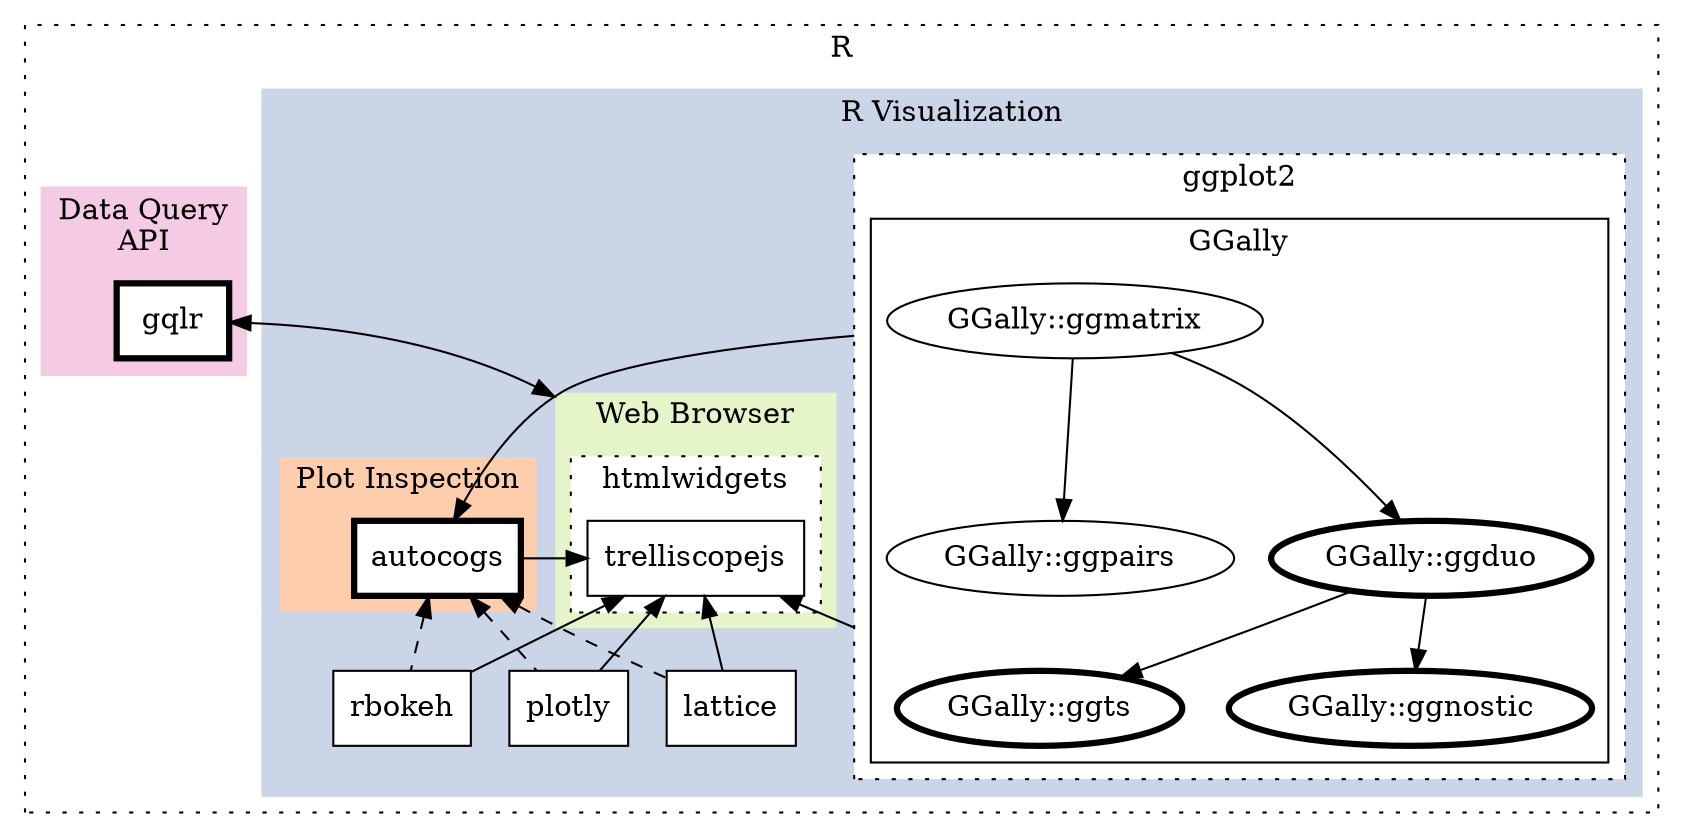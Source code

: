 /* http://webgraphviz.com */
/* http://www.graphviz.org/pdf/dotguide.pdf */
/* http://graphviz.org/doc/info/attrs.html */
/* http://colorbrewer2.org/#type=qualitative&scheme=Pastel2&n=5 */

digraph G {
	compound = true;
	splines=true;

	subgraph cluster_r {
		label = "R";
		style=dotted;
		subgraph cluster_vizualization  {
			style=filled;
			color="#cbd5e8";
			label = "R Visualization";

			/*style=filled;*/
			/*color=lightgrey;*/
			/*node [style=filled,color=white];*/

			subgraph cluster_ggplot2 {
				style=dotted;
				color = black;
				bgcolor = white;

				label = "ggplot2";
				subgraph cluster_GGally {
					label = "GGally";
					style=solid;
					ggmatrix -> ggpairs;
					ggmatrix -> ggduo;
					ggduo -> ggnostic;
					ggduo -> ggts;

					ggmatrix [label = "GGally::ggmatrix"];
					ggpairs [label = "GGally::ggpairs"];
					ggduo [
						/*style=bold, fillcolor = grey76, */
						penwidth = 3,
						label = "GGally::ggduo"
					];
					ggnostic [
						/*style=bold, fillcolor = grey88, */
						penwidth = 3,
						label = "GGally::ggnostic"
					];
					ggts [
						/*style=bold, fillcolor = grey88, */
						penwidth = 3,
						label = "GGally::ggts"
					];
				}
			}

			subgraph cluster_browser {
				label = "Web Browser";
				style=filled;
				fillcolor = "#e6f5c9";
				subgraph cluster_widget {
					label = "htmlwidgets";
					style=dotted;
					color = black;
					bgcolor = white;
					trelliscopejs [shape=box];
				}
			}

			subgraph plotting {
				lattice [shape=box, style=filled, color = black, fillcolor = white];
				rbokeh [shape=box, style=filled, color = black, fillcolor = white];
				plotly [shape=box, style=filled, color = black, fillcolor = white];
			}


			subgraph cluster_autocogs {
				label = "Plot Inspection"
				fillcolor = "#fdcdac";
				autocogs [shape=box, style=filled,
					/*fillcolor = grey76, */
					fillcolor = white,
					penwidth=3];
			}


		}


		subgraph cluster_data {
			label = "Data Query\nAPI";
			style=filled;
			color="#f4cae4";
			gqlr [shape = box, style = filled,
				/* fillcolor = grey76, */
				fillcolor=white,
				penwidth = 3];
		}
	}



	ggmatrix -> autocogs [ltail = cluster_ggplot2];

	/*ggduo -> trelliscopejs [ltail = cluster_ggplot2, constraint = false];*/

	trelliscopejs -> lattice [dir=back];
	trelliscopejs -> rbokeh [dir=back];
	trelliscopejs -> plotly [dir=back];

	trelliscopejs -> ggts [dir=back, color=black, lhead=cluster_ggplot2];

	autocogs -> trelliscopejs [constraint=false];

	autocogs -> rbokeh [dir=back, style=dashed];
	autocogs -> lattice [dir=back, style=dashed, ];
	autocogs -> plotly [dir=back, style=dashed];

	gqlr -> trelliscopejs [dir=both, lhead = cluster_browser];
	/* to help with height differences */
	gqlr -> autocogs [color=transparent];

}
